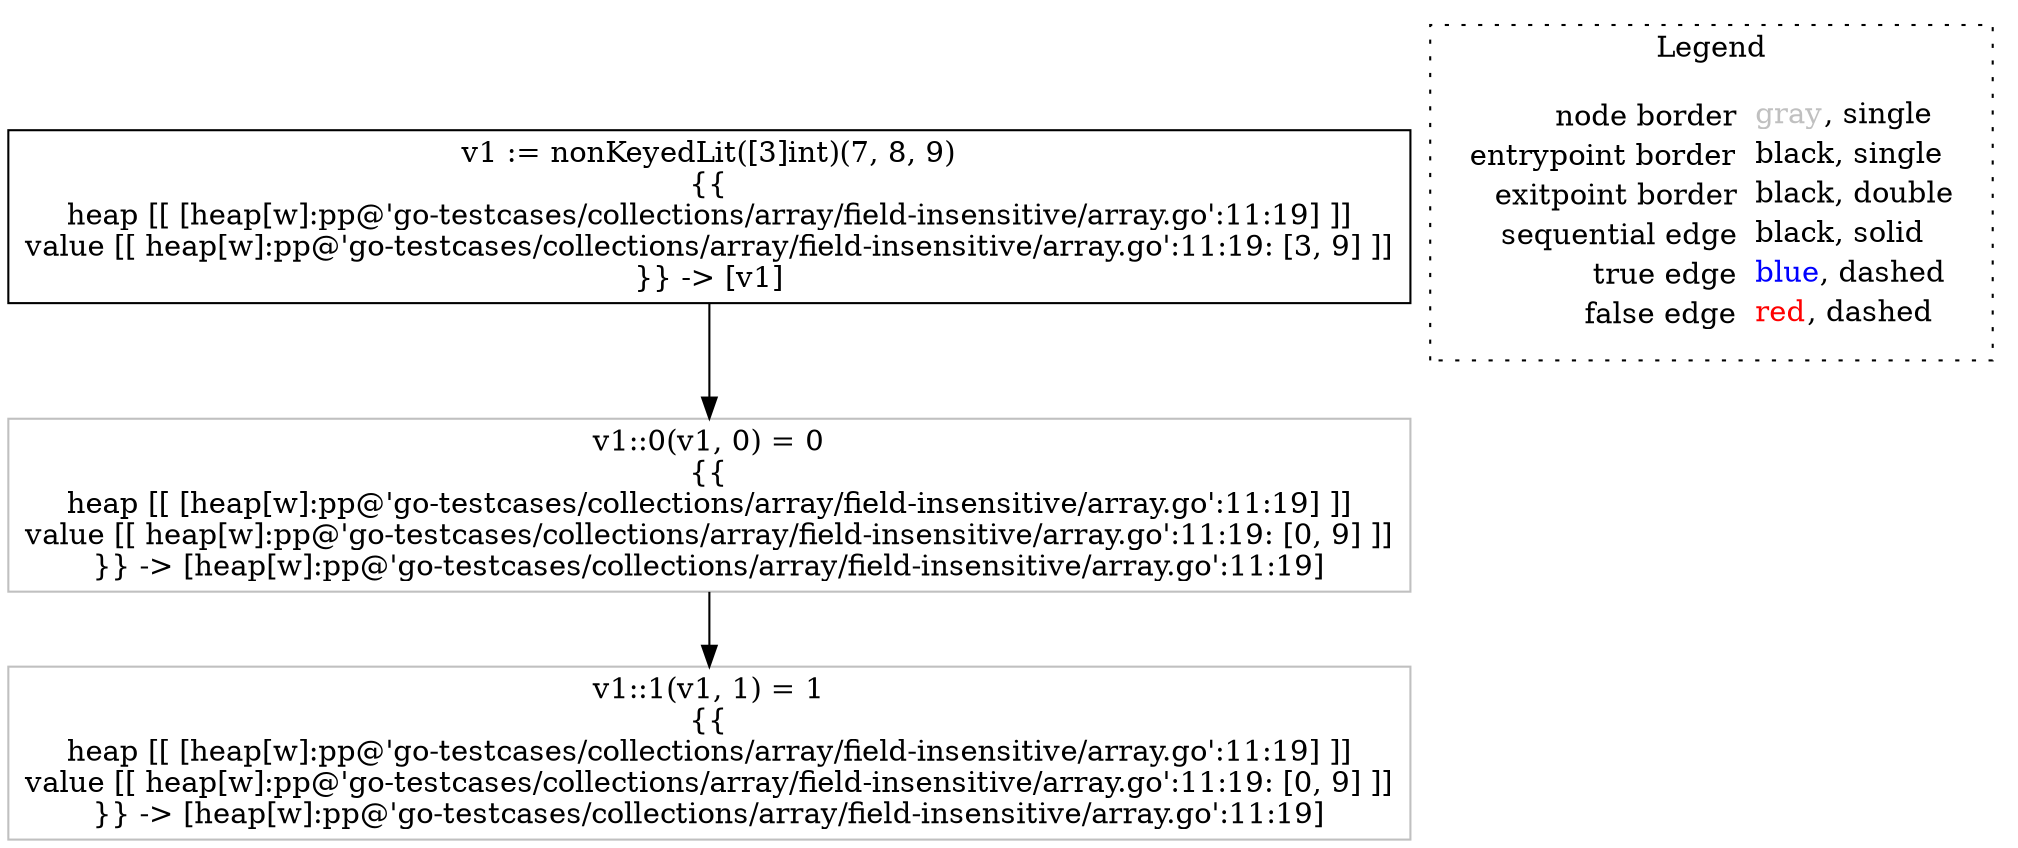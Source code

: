 digraph {
	"node0" [shape="rect",color="black",label=<v1 := nonKeyedLit([3]int)(7, 8, 9)<BR/>{{<BR/>heap [[ [heap[w]:pp@'go-testcases/collections/array/field-insensitive/array.go':11:19] ]]<BR/>value [[ heap[w]:pp@'go-testcases/collections/array/field-insensitive/array.go':11:19: [3, 9] ]]<BR/>}} -&gt; [v1]>];
	"node1" [shape="rect",color="gray",label=<v1::0(v1, 0) = 0<BR/>{{<BR/>heap [[ [heap[w]:pp@'go-testcases/collections/array/field-insensitive/array.go':11:19] ]]<BR/>value [[ heap[w]:pp@'go-testcases/collections/array/field-insensitive/array.go':11:19: [0, 9] ]]<BR/>}} -&gt; [heap[w]:pp@'go-testcases/collections/array/field-insensitive/array.go':11:19]>];
	"node2" [shape="rect",color="gray",label=<v1::1(v1, 1) = 1<BR/>{{<BR/>heap [[ [heap[w]:pp@'go-testcases/collections/array/field-insensitive/array.go':11:19] ]]<BR/>value [[ heap[w]:pp@'go-testcases/collections/array/field-insensitive/array.go':11:19: [0, 9] ]]<BR/>}} -&gt; [heap[w]:pp@'go-testcases/collections/array/field-insensitive/array.go':11:19]>];
	"node1" -> "node2" [color="black"];
	"node0" -> "node1" [color="black"];
subgraph cluster_legend {
	label="Legend";
	style=dotted;
	node [shape=plaintext];
	"legend" [label=<<table border="0" cellpadding="2" cellspacing="0" cellborder="0"><tr><td align="right">node border&nbsp;</td><td align="left"><font color="gray">gray</font>, single</td></tr><tr><td align="right">entrypoint border&nbsp;</td><td align="left"><font color="black">black</font>, single</td></tr><tr><td align="right">exitpoint border&nbsp;</td><td align="left"><font color="black">black</font>, double</td></tr><tr><td align="right">sequential edge&nbsp;</td><td align="left"><font color="black">black</font>, solid</td></tr><tr><td align="right">true edge&nbsp;</td><td align="left"><font color="blue">blue</font>, dashed</td></tr><tr><td align="right">false edge&nbsp;</td><td align="left"><font color="red">red</font>, dashed</td></tr></table>>];
}

}
